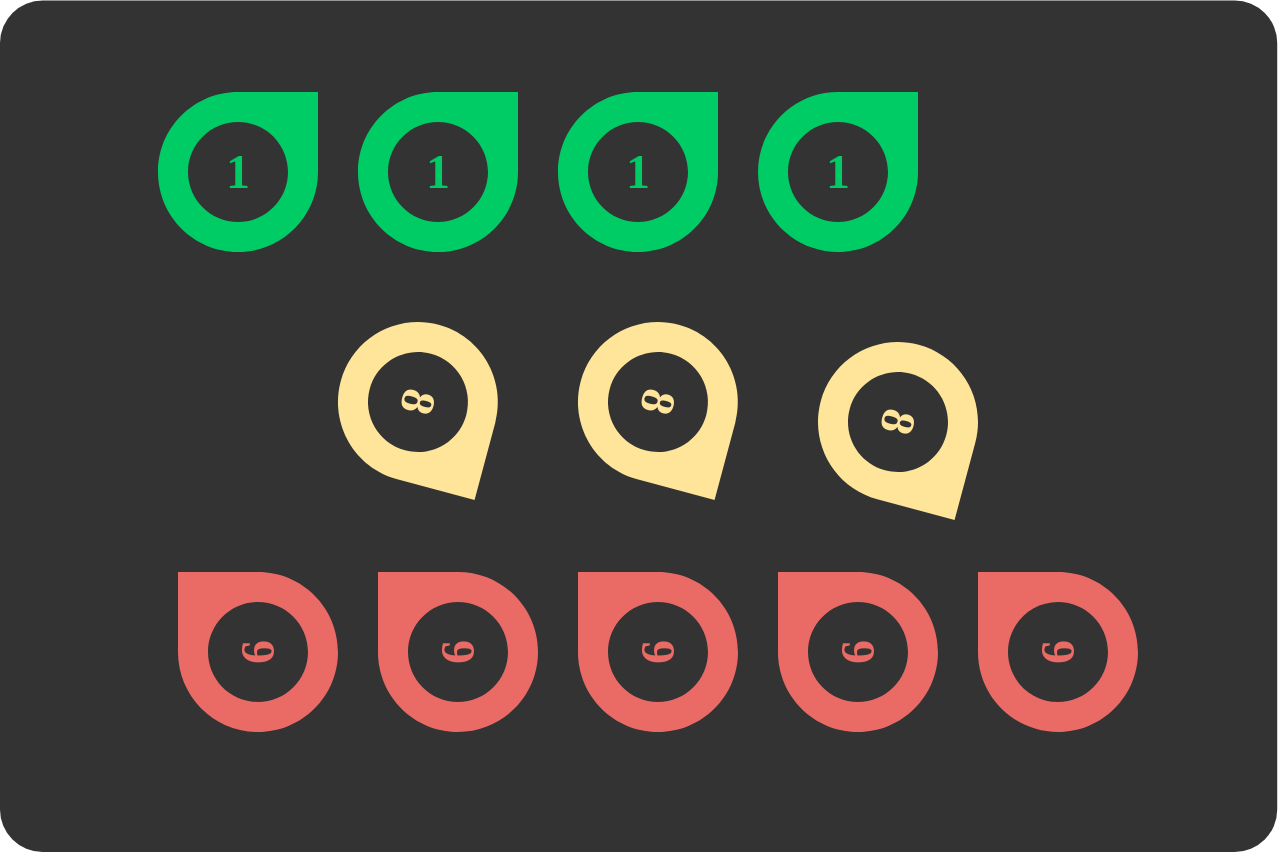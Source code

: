 <mxfile version="24.1.0" type="device">
  <diagram name="Page-1" id="3HNNUvmI26e6U34l2Z3O">
    <mxGraphModel dx="940" dy="700" grid="1" gridSize="10" guides="1" tooltips="1" connect="1" arrows="1" fold="1" page="1" pageScale="1" pageWidth="980" pageHeight="690" math="0" shadow="0">
      <root>
        <mxCell id="0" />
        <mxCell id="1" parent="0" />
        <mxCell id="q-ZejeubLX4BjsPiB8f2-21" value="" style="rounded=1;whiteSpace=wrap;html=1;fillColor=#333333;arcSize=5;fontColor=#2a2b2e;glass=0;shadow=0;strokeColor=none;" parent="1" vertex="1">
          <mxGeometry x="171" y="94.26" width="638.61" height="425.74" as="geometry" />
        </mxCell>
        <mxCell id="q-ZejeubLX4BjsPiB8f2-13" value="1" style="verticalLabelPosition=middle;verticalAlign=middle;html=1;shape=mxgraph.infographic.circularCallout;dy=15;fillColor=#00CC66;strokeColor=none;labelPosition=center;align=center;fontColor=#00CC66;fontStyle=1;fontSize=24;whiteSpace=wrap;fontFamily=Aptos;rotation=0;" parent="1" vertex="1">
          <mxGeometry x="250" y="140" width="80" height="80" as="geometry" />
        </mxCell>
        <mxCell id="Ktv8eCCp_lJ064TTi4eM-1" value="6" style="verticalLabelPosition=middle;verticalAlign=middle;html=1;shape=mxgraph.infographic.circularCallout;dy=15;fillColor=#EA6B66;strokeColor=none;labelPosition=center;align=center;fontColor=#EA6B66;fontStyle=1;fontSize=24;whiteSpace=wrap;fontFamily=Aptos;rotation=-90;" parent="1" vertex="1">
          <mxGeometry x="360" y="380" width="80" height="80" as="geometry" />
        </mxCell>
        <mxCell id="Ktv8eCCp_lJ064TTi4eM-2" value="8" style="verticalLabelPosition=middle;verticalAlign=middle;html=1;shape=mxgraph.infographic.circularCallout;dy=15;fillColor=#FFE599;strokeColor=none;labelPosition=center;align=center;fontColor=#FFE599;fontStyle=1;fontSize=24;whiteSpace=wrap;fontFamily=Aptos;rotation=105;" parent="1" vertex="1">
          <mxGeometry x="340" y="255" width="80" height="80" as="geometry" />
        </mxCell>
        <mxCell id="_qAm0UsqFptN8zUbXJNy-1" value="1" style="verticalLabelPosition=middle;verticalAlign=middle;html=1;shape=mxgraph.infographic.circularCallout;dy=15;fillColor=#00CC66;strokeColor=none;labelPosition=center;align=center;fontColor=#00CC66;fontStyle=1;fontSize=24;whiteSpace=wrap;fontFamily=Aptos;rotation=0;" vertex="1" parent="1">
          <mxGeometry x="350" y="140" width="80" height="80" as="geometry" />
        </mxCell>
        <mxCell id="_qAm0UsqFptN8zUbXJNy-3" value="1" style="verticalLabelPosition=middle;verticalAlign=middle;html=1;shape=mxgraph.infographic.circularCallout;dy=15;fillColor=#00CC66;strokeColor=none;labelPosition=center;align=center;fontColor=#00CC66;fontStyle=1;fontSize=24;whiteSpace=wrap;fontFamily=Aptos;rotation=0;" vertex="1" parent="1">
          <mxGeometry x="450" y="140" width="80" height="80" as="geometry" />
        </mxCell>
        <mxCell id="_qAm0UsqFptN8zUbXJNy-4" value="1" style="verticalLabelPosition=middle;verticalAlign=middle;html=1;shape=mxgraph.infographic.circularCallout;dy=15;fillColor=#00CC66;strokeColor=none;labelPosition=center;align=center;fontColor=#00CC66;fontStyle=1;fontSize=24;whiteSpace=wrap;fontFamily=Aptos;rotation=0;" vertex="1" parent="1">
          <mxGeometry x="550" y="140" width="80" height="80" as="geometry" />
        </mxCell>
        <mxCell id="_qAm0UsqFptN8zUbXJNy-5" value="8" style="verticalLabelPosition=middle;verticalAlign=middle;html=1;shape=mxgraph.infographic.circularCallout;dy=15;fillColor=#FFE599;strokeColor=none;labelPosition=center;align=center;fontColor=#FFE599;fontStyle=1;fontSize=24;whiteSpace=wrap;fontFamily=Aptos;rotation=105;" vertex="1" parent="1">
          <mxGeometry x="460" y="255" width="80" height="80" as="geometry" />
        </mxCell>
        <mxCell id="_qAm0UsqFptN8zUbXJNy-6" value="8" style="verticalLabelPosition=middle;verticalAlign=middle;html=1;shape=mxgraph.infographic.circularCallout;dy=15;fillColor=#FFE599;strokeColor=none;labelPosition=center;align=center;fontColor=#FFE599;fontStyle=1;fontSize=24;whiteSpace=wrap;fontFamily=Aptos;rotation=105;" vertex="1" parent="1">
          <mxGeometry x="580" y="265" width="80" height="80" as="geometry" />
        </mxCell>
        <mxCell id="_qAm0UsqFptN8zUbXJNy-7" value="6" style="verticalLabelPosition=middle;verticalAlign=middle;html=1;shape=mxgraph.infographic.circularCallout;dy=15;fillColor=#EA6B66;strokeColor=none;labelPosition=center;align=center;fontColor=#EA6B66;fontStyle=1;fontSize=24;whiteSpace=wrap;fontFamily=Aptos;rotation=-90;" vertex="1" parent="1">
          <mxGeometry x="260" y="380" width="80" height="80" as="geometry" />
        </mxCell>
        <mxCell id="_qAm0UsqFptN8zUbXJNy-8" value="6" style="verticalLabelPosition=middle;verticalAlign=middle;html=1;shape=mxgraph.infographic.circularCallout;dy=15;fillColor=#EA6B66;strokeColor=none;labelPosition=center;align=center;fontColor=#EA6B66;fontStyle=1;fontSize=24;whiteSpace=wrap;fontFamily=Aptos;rotation=-90;" vertex="1" parent="1">
          <mxGeometry x="460" y="380" width="80" height="80" as="geometry" />
        </mxCell>
        <mxCell id="_qAm0UsqFptN8zUbXJNy-9" value="6" style="verticalLabelPosition=middle;verticalAlign=middle;html=1;shape=mxgraph.infographic.circularCallout;dy=15;fillColor=#EA6B66;strokeColor=none;labelPosition=center;align=center;fontColor=#EA6B66;fontStyle=1;fontSize=24;whiteSpace=wrap;fontFamily=Aptos;rotation=-90;" vertex="1" parent="1">
          <mxGeometry x="560" y="380" width="80" height="80" as="geometry" />
        </mxCell>
        <mxCell id="_qAm0UsqFptN8zUbXJNy-10" value="6" style="verticalLabelPosition=middle;verticalAlign=middle;html=1;shape=mxgraph.infographic.circularCallout;dy=15;fillColor=#EA6B66;strokeColor=none;labelPosition=center;align=center;fontColor=#EA6B66;fontStyle=1;fontSize=24;whiteSpace=wrap;fontFamily=Aptos;rotation=-90;" vertex="1" parent="1">
          <mxGeometry x="660" y="380" width="80" height="80" as="geometry" />
        </mxCell>
      </root>
    </mxGraphModel>
  </diagram>
</mxfile>
